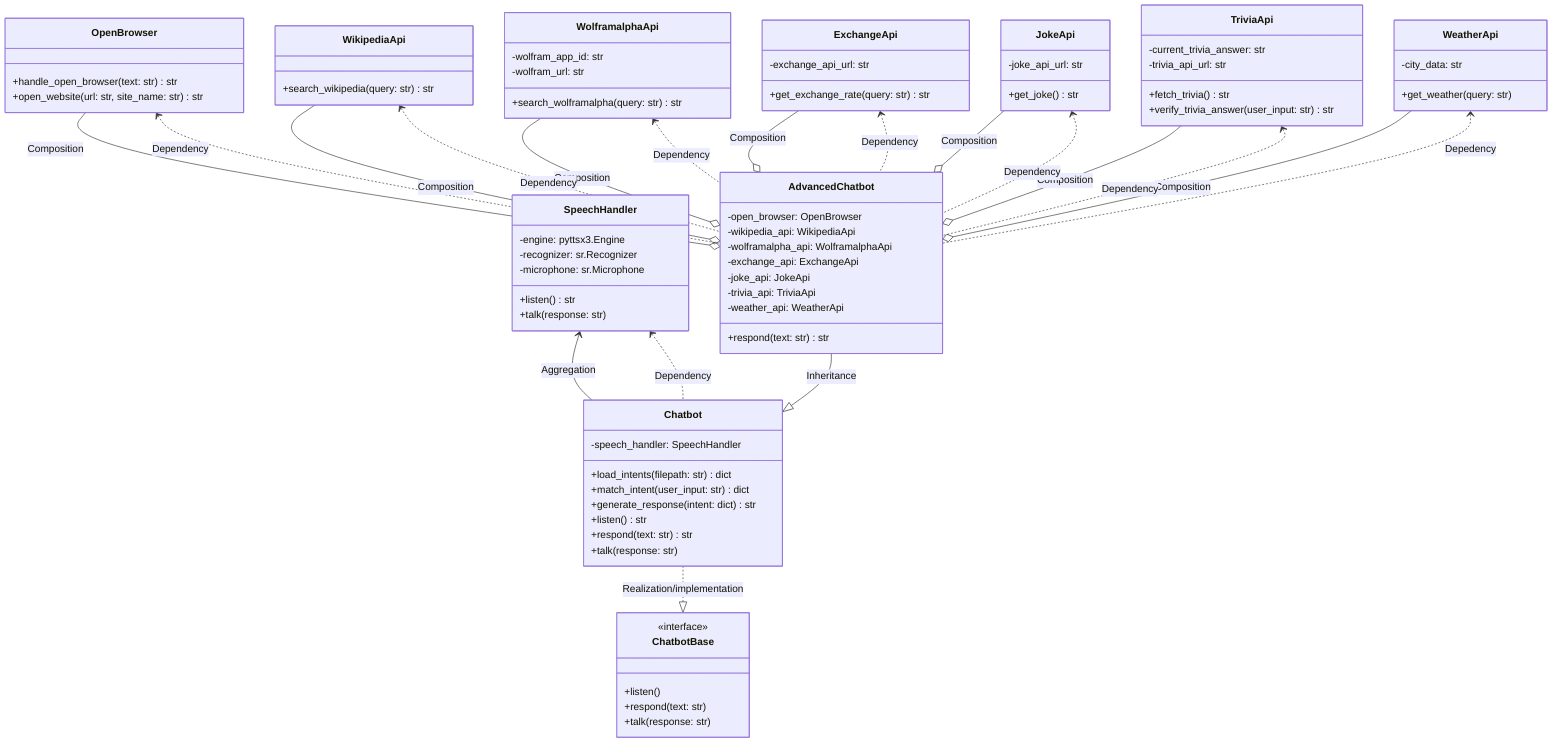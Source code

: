 classDiagram
    direction BT
    %% Base class for abstraction
    class ChatbotBase {
        <<interface>>
        +listen()
        +respond(text: str)
        +talk(response: str)
    }

    %% Speech handler for audio interaction
    class SpeechHandler {
        -engine: pyttsx3.Engine
        -recognizer: sr.Recognizer
        -microphone: sr.Microphone
        +listen() str
        +talk(response: str)
    }

    %% Base chatbot class
    class Chatbot {
        -speech_handler: SpeechHandler
        +load_intents(filepath: str) dict
        +match_intent(user_input: str) dict
        +generate_response(intent: dict) str
        +listen() str
        +respond(text: str) str
        +talk(response: str)
    }

    %% Extended advanced chatbot class
    class AdvancedChatbot {
        -open_browser: OpenBrowser
        -wikipedia_api: WikipediaApi
        -wolframalpha_api: WolframalphaApi
        -exchange_api: ExchangeApi
        -joke_api: JokeApi
        -trivia_api: TriviaApi
        -weather_api: WeatherApi
        +respond(text: str) str
    }

    %% API for fetching exchange rates
    class ExchangeApi {
        -exchange_api_url: str
        +get_exchange_rate(query: str) str
    }

    %% API for fetching jokes
    class JokeApi {
        -joke_api_url: str
        +get_joke() str
    }

    %% API for trivia questions
    class TriviaApi {
        -current_trivia_answer: str
        -trivia_api_url: str
        +fetch_trivia() str
        +verify_trivia_answer(user_input: str) str
    }

    %% Wikipedia integration API
    class WikipediaApi {
        +search_wikipedia(query: str) str
    }

    %% Wolfram Alpha integration API
    class WolframalphaApi {
        -wolfram_app_id: str
        -wolfram_url: str
        +search_wolframalpha(query: str) str
    }
    
    %% Weather integration API
    class WeatherApi {
        -city_data: str
        +get_weather(query: str)
    }

    %% Handles browser actions
    class OpenBrowser {
        +handle_open_browser(text: str) str
        +open_website(url: str, site_name: str) str
    }

    %% Relationships and interactions
    ChatbotBase <|.. Chatbot : Realization/implementation
    Chatbot <|-- AdvancedChatbot : Inheritance
    Chatbot --> SpeechHandler : Aggregation
    AdvancedChatbot o-- OpenBrowser : Composition
    AdvancedChatbot o-- WikipediaApi : Composition
    AdvancedChatbot o-- WolframalphaApi : Composition
    AdvancedChatbot o-- ExchangeApi : Composition
    AdvancedChatbot o-- JokeApi : Composition
    AdvancedChatbot o-- TriviaApi : Composition
    AdvancedChatbot o-- WeatherApi : Composition

    SpeechHandler <.. Chatbot : Dependency
    OpenBrowser <.. AdvancedChatbot : Dependency
    WikipediaApi <.. AdvancedChatbot : Dependency
    WolframalphaApi <.. AdvancedChatbot : Dependency
    ExchangeApi <.. AdvancedChatbot : Dependency
    JokeApi <.. AdvancedChatbot : Dependency
    TriviaApi <.. AdvancedChatbot : Dependency
    WeatherApi <.. AdvancedChatbot : Depedency